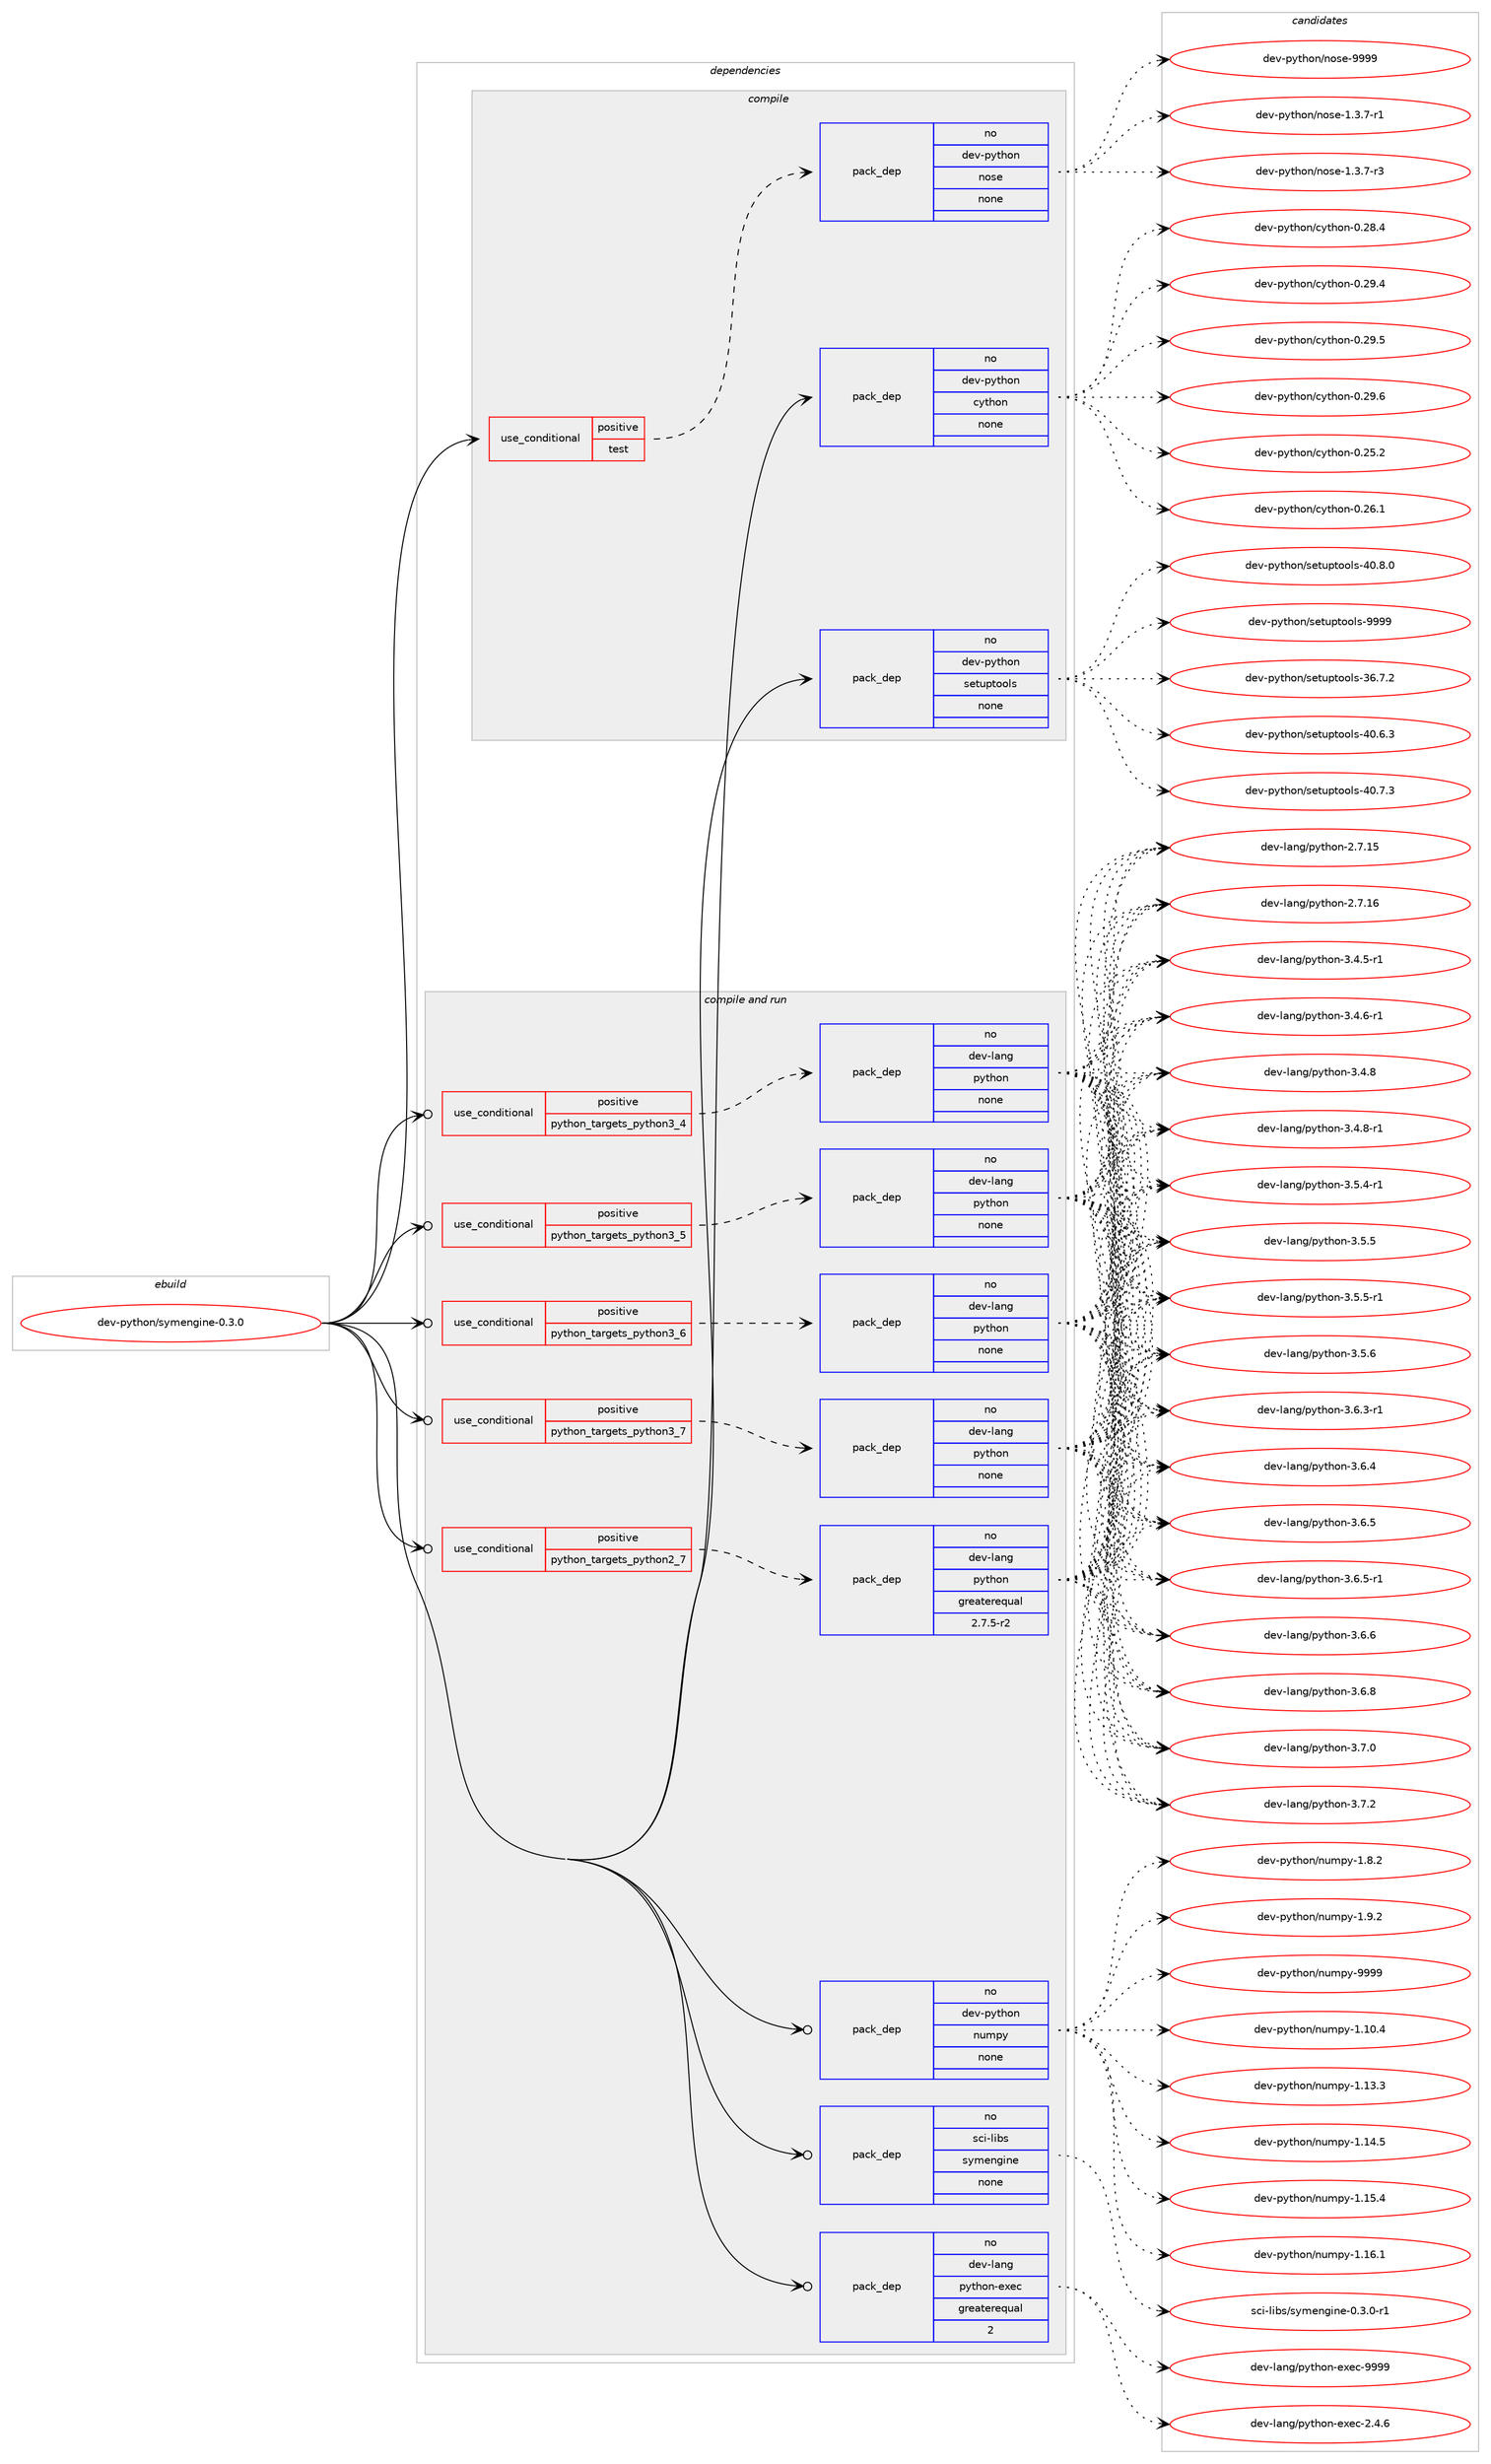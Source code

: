 digraph prolog {

# *************
# Graph options
# *************

newrank=true;
concentrate=true;
compound=true;
graph [rankdir=LR,fontname=Helvetica,fontsize=10,ranksep=1.5];#, ranksep=2.5, nodesep=0.2];
edge  [arrowhead=vee];
node  [fontname=Helvetica,fontsize=10];

# **********
# The ebuild
# **********

subgraph cluster_leftcol {
color=gray;
rank=same;
label=<<i>ebuild</i>>;
id [label="dev-python/symengine-0.3.0", color=red, width=4, href="../dev-python/symengine-0.3.0.svg"];
}

# ****************
# The dependencies
# ****************

subgraph cluster_midcol {
color=gray;
label=<<i>dependencies</i>>;
subgraph cluster_compile {
fillcolor="#eeeeee";
style=filled;
label=<<i>compile</i>>;
subgraph cond385438 {
dependency1443679 [label=<<TABLE BORDER="0" CELLBORDER="1" CELLSPACING="0" CELLPADDING="4"><TR><TD ROWSPAN="3" CELLPADDING="10">use_conditional</TD></TR><TR><TD>positive</TD></TR><TR><TD>test</TD></TR></TABLE>>, shape=none, color=red];
subgraph pack1034878 {
dependency1443680 [label=<<TABLE BORDER="0" CELLBORDER="1" CELLSPACING="0" CELLPADDING="4" WIDTH="220"><TR><TD ROWSPAN="6" CELLPADDING="30">pack_dep</TD></TR><TR><TD WIDTH="110">no</TD></TR><TR><TD>dev-python</TD></TR><TR><TD>nose</TD></TR><TR><TD>none</TD></TR><TR><TD></TD></TR></TABLE>>, shape=none, color=blue];
}
dependency1443679:e -> dependency1443680:w [weight=20,style="dashed",arrowhead="vee"];
}
id:e -> dependency1443679:w [weight=20,style="solid",arrowhead="vee"];
subgraph pack1034879 {
dependency1443681 [label=<<TABLE BORDER="0" CELLBORDER="1" CELLSPACING="0" CELLPADDING="4" WIDTH="220"><TR><TD ROWSPAN="6" CELLPADDING="30">pack_dep</TD></TR><TR><TD WIDTH="110">no</TD></TR><TR><TD>dev-python</TD></TR><TR><TD>cython</TD></TR><TR><TD>none</TD></TR><TR><TD></TD></TR></TABLE>>, shape=none, color=blue];
}
id:e -> dependency1443681:w [weight=20,style="solid",arrowhead="vee"];
subgraph pack1034880 {
dependency1443682 [label=<<TABLE BORDER="0" CELLBORDER="1" CELLSPACING="0" CELLPADDING="4" WIDTH="220"><TR><TD ROWSPAN="6" CELLPADDING="30">pack_dep</TD></TR><TR><TD WIDTH="110">no</TD></TR><TR><TD>dev-python</TD></TR><TR><TD>setuptools</TD></TR><TR><TD>none</TD></TR><TR><TD></TD></TR></TABLE>>, shape=none, color=blue];
}
id:e -> dependency1443682:w [weight=20,style="solid",arrowhead="vee"];
}
subgraph cluster_compileandrun {
fillcolor="#eeeeee";
style=filled;
label=<<i>compile and run</i>>;
subgraph cond385439 {
dependency1443683 [label=<<TABLE BORDER="0" CELLBORDER="1" CELLSPACING="0" CELLPADDING="4"><TR><TD ROWSPAN="3" CELLPADDING="10">use_conditional</TD></TR><TR><TD>positive</TD></TR><TR><TD>python_targets_python2_7</TD></TR></TABLE>>, shape=none, color=red];
subgraph pack1034881 {
dependency1443684 [label=<<TABLE BORDER="0" CELLBORDER="1" CELLSPACING="0" CELLPADDING="4" WIDTH="220"><TR><TD ROWSPAN="6" CELLPADDING="30">pack_dep</TD></TR><TR><TD WIDTH="110">no</TD></TR><TR><TD>dev-lang</TD></TR><TR><TD>python</TD></TR><TR><TD>greaterequal</TD></TR><TR><TD>2.7.5-r2</TD></TR></TABLE>>, shape=none, color=blue];
}
dependency1443683:e -> dependency1443684:w [weight=20,style="dashed",arrowhead="vee"];
}
id:e -> dependency1443683:w [weight=20,style="solid",arrowhead="odotvee"];
subgraph cond385440 {
dependency1443685 [label=<<TABLE BORDER="0" CELLBORDER="1" CELLSPACING="0" CELLPADDING="4"><TR><TD ROWSPAN="3" CELLPADDING="10">use_conditional</TD></TR><TR><TD>positive</TD></TR><TR><TD>python_targets_python3_4</TD></TR></TABLE>>, shape=none, color=red];
subgraph pack1034882 {
dependency1443686 [label=<<TABLE BORDER="0" CELLBORDER="1" CELLSPACING="0" CELLPADDING="4" WIDTH="220"><TR><TD ROWSPAN="6" CELLPADDING="30">pack_dep</TD></TR><TR><TD WIDTH="110">no</TD></TR><TR><TD>dev-lang</TD></TR><TR><TD>python</TD></TR><TR><TD>none</TD></TR><TR><TD></TD></TR></TABLE>>, shape=none, color=blue];
}
dependency1443685:e -> dependency1443686:w [weight=20,style="dashed",arrowhead="vee"];
}
id:e -> dependency1443685:w [weight=20,style="solid",arrowhead="odotvee"];
subgraph cond385441 {
dependency1443687 [label=<<TABLE BORDER="0" CELLBORDER="1" CELLSPACING="0" CELLPADDING="4"><TR><TD ROWSPAN="3" CELLPADDING="10">use_conditional</TD></TR><TR><TD>positive</TD></TR><TR><TD>python_targets_python3_5</TD></TR></TABLE>>, shape=none, color=red];
subgraph pack1034883 {
dependency1443688 [label=<<TABLE BORDER="0" CELLBORDER="1" CELLSPACING="0" CELLPADDING="4" WIDTH="220"><TR><TD ROWSPAN="6" CELLPADDING="30">pack_dep</TD></TR><TR><TD WIDTH="110">no</TD></TR><TR><TD>dev-lang</TD></TR><TR><TD>python</TD></TR><TR><TD>none</TD></TR><TR><TD></TD></TR></TABLE>>, shape=none, color=blue];
}
dependency1443687:e -> dependency1443688:w [weight=20,style="dashed",arrowhead="vee"];
}
id:e -> dependency1443687:w [weight=20,style="solid",arrowhead="odotvee"];
subgraph cond385442 {
dependency1443689 [label=<<TABLE BORDER="0" CELLBORDER="1" CELLSPACING="0" CELLPADDING="4"><TR><TD ROWSPAN="3" CELLPADDING="10">use_conditional</TD></TR><TR><TD>positive</TD></TR><TR><TD>python_targets_python3_6</TD></TR></TABLE>>, shape=none, color=red];
subgraph pack1034884 {
dependency1443690 [label=<<TABLE BORDER="0" CELLBORDER="1" CELLSPACING="0" CELLPADDING="4" WIDTH="220"><TR><TD ROWSPAN="6" CELLPADDING="30">pack_dep</TD></TR><TR><TD WIDTH="110">no</TD></TR><TR><TD>dev-lang</TD></TR><TR><TD>python</TD></TR><TR><TD>none</TD></TR><TR><TD></TD></TR></TABLE>>, shape=none, color=blue];
}
dependency1443689:e -> dependency1443690:w [weight=20,style="dashed",arrowhead="vee"];
}
id:e -> dependency1443689:w [weight=20,style="solid",arrowhead="odotvee"];
subgraph cond385443 {
dependency1443691 [label=<<TABLE BORDER="0" CELLBORDER="1" CELLSPACING="0" CELLPADDING="4"><TR><TD ROWSPAN="3" CELLPADDING="10">use_conditional</TD></TR><TR><TD>positive</TD></TR><TR><TD>python_targets_python3_7</TD></TR></TABLE>>, shape=none, color=red];
subgraph pack1034885 {
dependency1443692 [label=<<TABLE BORDER="0" CELLBORDER="1" CELLSPACING="0" CELLPADDING="4" WIDTH="220"><TR><TD ROWSPAN="6" CELLPADDING="30">pack_dep</TD></TR><TR><TD WIDTH="110">no</TD></TR><TR><TD>dev-lang</TD></TR><TR><TD>python</TD></TR><TR><TD>none</TD></TR><TR><TD></TD></TR></TABLE>>, shape=none, color=blue];
}
dependency1443691:e -> dependency1443692:w [weight=20,style="dashed",arrowhead="vee"];
}
id:e -> dependency1443691:w [weight=20,style="solid",arrowhead="odotvee"];
subgraph pack1034886 {
dependency1443693 [label=<<TABLE BORDER="0" CELLBORDER="1" CELLSPACING="0" CELLPADDING="4" WIDTH="220"><TR><TD ROWSPAN="6" CELLPADDING="30">pack_dep</TD></TR><TR><TD WIDTH="110">no</TD></TR><TR><TD>dev-lang</TD></TR><TR><TD>python-exec</TD></TR><TR><TD>greaterequal</TD></TR><TR><TD>2</TD></TR></TABLE>>, shape=none, color=blue];
}
id:e -> dependency1443693:w [weight=20,style="solid",arrowhead="odotvee"];
subgraph pack1034887 {
dependency1443694 [label=<<TABLE BORDER="0" CELLBORDER="1" CELLSPACING="0" CELLPADDING="4" WIDTH="220"><TR><TD ROWSPAN="6" CELLPADDING="30">pack_dep</TD></TR><TR><TD WIDTH="110">no</TD></TR><TR><TD>dev-python</TD></TR><TR><TD>numpy</TD></TR><TR><TD>none</TD></TR><TR><TD></TD></TR></TABLE>>, shape=none, color=blue];
}
id:e -> dependency1443694:w [weight=20,style="solid",arrowhead="odotvee"];
subgraph pack1034888 {
dependency1443695 [label=<<TABLE BORDER="0" CELLBORDER="1" CELLSPACING="0" CELLPADDING="4" WIDTH="220"><TR><TD ROWSPAN="6" CELLPADDING="30">pack_dep</TD></TR><TR><TD WIDTH="110">no</TD></TR><TR><TD>sci-libs</TD></TR><TR><TD>symengine</TD></TR><TR><TD>none</TD></TR><TR><TD></TD></TR></TABLE>>, shape=none, color=blue];
}
id:e -> dependency1443695:w [weight=20,style="solid",arrowhead="odotvee"];
}
subgraph cluster_run {
fillcolor="#eeeeee";
style=filled;
label=<<i>run</i>>;
}
}

# **************
# The candidates
# **************

subgraph cluster_choices {
rank=same;
color=gray;
label=<<i>candidates</i>>;

subgraph choice1034878 {
color=black;
nodesep=1;
choice10010111845112121116104111110471101111151014549465146554511449 [label="dev-python/nose-1.3.7-r1", color=red, width=4,href="../dev-python/nose-1.3.7-r1.svg"];
choice10010111845112121116104111110471101111151014549465146554511451 [label="dev-python/nose-1.3.7-r3", color=red, width=4,href="../dev-python/nose-1.3.7-r3.svg"];
choice10010111845112121116104111110471101111151014557575757 [label="dev-python/nose-9999", color=red, width=4,href="../dev-python/nose-9999.svg"];
dependency1443680:e -> choice10010111845112121116104111110471101111151014549465146554511449:w [style=dotted,weight="100"];
dependency1443680:e -> choice10010111845112121116104111110471101111151014549465146554511451:w [style=dotted,weight="100"];
dependency1443680:e -> choice10010111845112121116104111110471101111151014557575757:w [style=dotted,weight="100"];
}
subgraph choice1034879 {
color=black;
nodesep=1;
choice10010111845112121116104111110479912111610411111045484650534650 [label="dev-python/cython-0.25.2", color=red, width=4,href="../dev-python/cython-0.25.2.svg"];
choice10010111845112121116104111110479912111610411111045484650544649 [label="dev-python/cython-0.26.1", color=red, width=4,href="../dev-python/cython-0.26.1.svg"];
choice10010111845112121116104111110479912111610411111045484650564652 [label="dev-python/cython-0.28.4", color=red, width=4,href="../dev-python/cython-0.28.4.svg"];
choice10010111845112121116104111110479912111610411111045484650574652 [label="dev-python/cython-0.29.4", color=red, width=4,href="../dev-python/cython-0.29.4.svg"];
choice10010111845112121116104111110479912111610411111045484650574653 [label="dev-python/cython-0.29.5", color=red, width=4,href="../dev-python/cython-0.29.5.svg"];
choice10010111845112121116104111110479912111610411111045484650574654 [label="dev-python/cython-0.29.6", color=red, width=4,href="../dev-python/cython-0.29.6.svg"];
dependency1443681:e -> choice10010111845112121116104111110479912111610411111045484650534650:w [style=dotted,weight="100"];
dependency1443681:e -> choice10010111845112121116104111110479912111610411111045484650544649:w [style=dotted,weight="100"];
dependency1443681:e -> choice10010111845112121116104111110479912111610411111045484650564652:w [style=dotted,weight="100"];
dependency1443681:e -> choice10010111845112121116104111110479912111610411111045484650574652:w [style=dotted,weight="100"];
dependency1443681:e -> choice10010111845112121116104111110479912111610411111045484650574653:w [style=dotted,weight="100"];
dependency1443681:e -> choice10010111845112121116104111110479912111610411111045484650574654:w [style=dotted,weight="100"];
}
subgraph choice1034880 {
color=black;
nodesep=1;
choice100101118451121211161041111104711510111611711211611111110811545515446554650 [label="dev-python/setuptools-36.7.2", color=red, width=4,href="../dev-python/setuptools-36.7.2.svg"];
choice100101118451121211161041111104711510111611711211611111110811545524846544651 [label="dev-python/setuptools-40.6.3", color=red, width=4,href="../dev-python/setuptools-40.6.3.svg"];
choice100101118451121211161041111104711510111611711211611111110811545524846554651 [label="dev-python/setuptools-40.7.3", color=red, width=4,href="../dev-python/setuptools-40.7.3.svg"];
choice100101118451121211161041111104711510111611711211611111110811545524846564648 [label="dev-python/setuptools-40.8.0", color=red, width=4,href="../dev-python/setuptools-40.8.0.svg"];
choice10010111845112121116104111110471151011161171121161111111081154557575757 [label="dev-python/setuptools-9999", color=red, width=4,href="../dev-python/setuptools-9999.svg"];
dependency1443682:e -> choice100101118451121211161041111104711510111611711211611111110811545515446554650:w [style=dotted,weight="100"];
dependency1443682:e -> choice100101118451121211161041111104711510111611711211611111110811545524846544651:w [style=dotted,weight="100"];
dependency1443682:e -> choice100101118451121211161041111104711510111611711211611111110811545524846554651:w [style=dotted,weight="100"];
dependency1443682:e -> choice100101118451121211161041111104711510111611711211611111110811545524846564648:w [style=dotted,weight="100"];
dependency1443682:e -> choice10010111845112121116104111110471151011161171121161111111081154557575757:w [style=dotted,weight="100"];
}
subgraph choice1034881 {
color=black;
nodesep=1;
choice10010111845108971101034711212111610411111045504655464953 [label="dev-lang/python-2.7.15", color=red, width=4,href="../dev-lang/python-2.7.15.svg"];
choice10010111845108971101034711212111610411111045504655464954 [label="dev-lang/python-2.7.16", color=red, width=4,href="../dev-lang/python-2.7.16.svg"];
choice1001011184510897110103471121211161041111104551465246534511449 [label="dev-lang/python-3.4.5-r1", color=red, width=4,href="../dev-lang/python-3.4.5-r1.svg"];
choice1001011184510897110103471121211161041111104551465246544511449 [label="dev-lang/python-3.4.6-r1", color=red, width=4,href="../dev-lang/python-3.4.6-r1.svg"];
choice100101118451089711010347112121116104111110455146524656 [label="dev-lang/python-3.4.8", color=red, width=4,href="../dev-lang/python-3.4.8.svg"];
choice1001011184510897110103471121211161041111104551465246564511449 [label="dev-lang/python-3.4.8-r1", color=red, width=4,href="../dev-lang/python-3.4.8-r1.svg"];
choice1001011184510897110103471121211161041111104551465346524511449 [label="dev-lang/python-3.5.4-r1", color=red, width=4,href="../dev-lang/python-3.5.4-r1.svg"];
choice100101118451089711010347112121116104111110455146534653 [label="dev-lang/python-3.5.5", color=red, width=4,href="../dev-lang/python-3.5.5.svg"];
choice1001011184510897110103471121211161041111104551465346534511449 [label="dev-lang/python-3.5.5-r1", color=red, width=4,href="../dev-lang/python-3.5.5-r1.svg"];
choice100101118451089711010347112121116104111110455146534654 [label="dev-lang/python-3.5.6", color=red, width=4,href="../dev-lang/python-3.5.6.svg"];
choice1001011184510897110103471121211161041111104551465446514511449 [label="dev-lang/python-3.6.3-r1", color=red, width=4,href="../dev-lang/python-3.6.3-r1.svg"];
choice100101118451089711010347112121116104111110455146544652 [label="dev-lang/python-3.6.4", color=red, width=4,href="../dev-lang/python-3.6.4.svg"];
choice100101118451089711010347112121116104111110455146544653 [label="dev-lang/python-3.6.5", color=red, width=4,href="../dev-lang/python-3.6.5.svg"];
choice1001011184510897110103471121211161041111104551465446534511449 [label="dev-lang/python-3.6.5-r1", color=red, width=4,href="../dev-lang/python-3.6.5-r1.svg"];
choice100101118451089711010347112121116104111110455146544654 [label="dev-lang/python-3.6.6", color=red, width=4,href="../dev-lang/python-3.6.6.svg"];
choice100101118451089711010347112121116104111110455146544656 [label="dev-lang/python-3.6.8", color=red, width=4,href="../dev-lang/python-3.6.8.svg"];
choice100101118451089711010347112121116104111110455146554648 [label="dev-lang/python-3.7.0", color=red, width=4,href="../dev-lang/python-3.7.0.svg"];
choice100101118451089711010347112121116104111110455146554650 [label="dev-lang/python-3.7.2", color=red, width=4,href="../dev-lang/python-3.7.2.svg"];
dependency1443684:e -> choice10010111845108971101034711212111610411111045504655464953:w [style=dotted,weight="100"];
dependency1443684:e -> choice10010111845108971101034711212111610411111045504655464954:w [style=dotted,weight="100"];
dependency1443684:e -> choice1001011184510897110103471121211161041111104551465246534511449:w [style=dotted,weight="100"];
dependency1443684:e -> choice1001011184510897110103471121211161041111104551465246544511449:w [style=dotted,weight="100"];
dependency1443684:e -> choice100101118451089711010347112121116104111110455146524656:w [style=dotted,weight="100"];
dependency1443684:e -> choice1001011184510897110103471121211161041111104551465246564511449:w [style=dotted,weight="100"];
dependency1443684:e -> choice1001011184510897110103471121211161041111104551465346524511449:w [style=dotted,weight="100"];
dependency1443684:e -> choice100101118451089711010347112121116104111110455146534653:w [style=dotted,weight="100"];
dependency1443684:e -> choice1001011184510897110103471121211161041111104551465346534511449:w [style=dotted,weight="100"];
dependency1443684:e -> choice100101118451089711010347112121116104111110455146534654:w [style=dotted,weight="100"];
dependency1443684:e -> choice1001011184510897110103471121211161041111104551465446514511449:w [style=dotted,weight="100"];
dependency1443684:e -> choice100101118451089711010347112121116104111110455146544652:w [style=dotted,weight="100"];
dependency1443684:e -> choice100101118451089711010347112121116104111110455146544653:w [style=dotted,weight="100"];
dependency1443684:e -> choice1001011184510897110103471121211161041111104551465446534511449:w [style=dotted,weight="100"];
dependency1443684:e -> choice100101118451089711010347112121116104111110455146544654:w [style=dotted,weight="100"];
dependency1443684:e -> choice100101118451089711010347112121116104111110455146544656:w [style=dotted,weight="100"];
dependency1443684:e -> choice100101118451089711010347112121116104111110455146554648:w [style=dotted,weight="100"];
dependency1443684:e -> choice100101118451089711010347112121116104111110455146554650:w [style=dotted,weight="100"];
}
subgraph choice1034882 {
color=black;
nodesep=1;
choice10010111845108971101034711212111610411111045504655464953 [label="dev-lang/python-2.7.15", color=red, width=4,href="../dev-lang/python-2.7.15.svg"];
choice10010111845108971101034711212111610411111045504655464954 [label="dev-lang/python-2.7.16", color=red, width=4,href="../dev-lang/python-2.7.16.svg"];
choice1001011184510897110103471121211161041111104551465246534511449 [label="dev-lang/python-3.4.5-r1", color=red, width=4,href="../dev-lang/python-3.4.5-r1.svg"];
choice1001011184510897110103471121211161041111104551465246544511449 [label="dev-lang/python-3.4.6-r1", color=red, width=4,href="../dev-lang/python-3.4.6-r1.svg"];
choice100101118451089711010347112121116104111110455146524656 [label="dev-lang/python-3.4.8", color=red, width=4,href="../dev-lang/python-3.4.8.svg"];
choice1001011184510897110103471121211161041111104551465246564511449 [label="dev-lang/python-3.4.8-r1", color=red, width=4,href="../dev-lang/python-3.4.8-r1.svg"];
choice1001011184510897110103471121211161041111104551465346524511449 [label="dev-lang/python-3.5.4-r1", color=red, width=4,href="../dev-lang/python-3.5.4-r1.svg"];
choice100101118451089711010347112121116104111110455146534653 [label="dev-lang/python-3.5.5", color=red, width=4,href="../dev-lang/python-3.5.5.svg"];
choice1001011184510897110103471121211161041111104551465346534511449 [label="dev-lang/python-3.5.5-r1", color=red, width=4,href="../dev-lang/python-3.5.5-r1.svg"];
choice100101118451089711010347112121116104111110455146534654 [label="dev-lang/python-3.5.6", color=red, width=4,href="../dev-lang/python-3.5.6.svg"];
choice1001011184510897110103471121211161041111104551465446514511449 [label="dev-lang/python-3.6.3-r1", color=red, width=4,href="../dev-lang/python-3.6.3-r1.svg"];
choice100101118451089711010347112121116104111110455146544652 [label="dev-lang/python-3.6.4", color=red, width=4,href="../dev-lang/python-3.6.4.svg"];
choice100101118451089711010347112121116104111110455146544653 [label="dev-lang/python-3.6.5", color=red, width=4,href="../dev-lang/python-3.6.5.svg"];
choice1001011184510897110103471121211161041111104551465446534511449 [label="dev-lang/python-3.6.5-r1", color=red, width=4,href="../dev-lang/python-3.6.5-r1.svg"];
choice100101118451089711010347112121116104111110455146544654 [label="dev-lang/python-3.6.6", color=red, width=4,href="../dev-lang/python-3.6.6.svg"];
choice100101118451089711010347112121116104111110455146544656 [label="dev-lang/python-3.6.8", color=red, width=4,href="../dev-lang/python-3.6.8.svg"];
choice100101118451089711010347112121116104111110455146554648 [label="dev-lang/python-3.7.0", color=red, width=4,href="../dev-lang/python-3.7.0.svg"];
choice100101118451089711010347112121116104111110455146554650 [label="dev-lang/python-3.7.2", color=red, width=4,href="../dev-lang/python-3.7.2.svg"];
dependency1443686:e -> choice10010111845108971101034711212111610411111045504655464953:w [style=dotted,weight="100"];
dependency1443686:e -> choice10010111845108971101034711212111610411111045504655464954:w [style=dotted,weight="100"];
dependency1443686:e -> choice1001011184510897110103471121211161041111104551465246534511449:w [style=dotted,weight="100"];
dependency1443686:e -> choice1001011184510897110103471121211161041111104551465246544511449:w [style=dotted,weight="100"];
dependency1443686:e -> choice100101118451089711010347112121116104111110455146524656:w [style=dotted,weight="100"];
dependency1443686:e -> choice1001011184510897110103471121211161041111104551465246564511449:w [style=dotted,weight="100"];
dependency1443686:e -> choice1001011184510897110103471121211161041111104551465346524511449:w [style=dotted,weight="100"];
dependency1443686:e -> choice100101118451089711010347112121116104111110455146534653:w [style=dotted,weight="100"];
dependency1443686:e -> choice1001011184510897110103471121211161041111104551465346534511449:w [style=dotted,weight="100"];
dependency1443686:e -> choice100101118451089711010347112121116104111110455146534654:w [style=dotted,weight="100"];
dependency1443686:e -> choice1001011184510897110103471121211161041111104551465446514511449:w [style=dotted,weight="100"];
dependency1443686:e -> choice100101118451089711010347112121116104111110455146544652:w [style=dotted,weight="100"];
dependency1443686:e -> choice100101118451089711010347112121116104111110455146544653:w [style=dotted,weight="100"];
dependency1443686:e -> choice1001011184510897110103471121211161041111104551465446534511449:w [style=dotted,weight="100"];
dependency1443686:e -> choice100101118451089711010347112121116104111110455146544654:w [style=dotted,weight="100"];
dependency1443686:e -> choice100101118451089711010347112121116104111110455146544656:w [style=dotted,weight="100"];
dependency1443686:e -> choice100101118451089711010347112121116104111110455146554648:w [style=dotted,weight="100"];
dependency1443686:e -> choice100101118451089711010347112121116104111110455146554650:w [style=dotted,weight="100"];
}
subgraph choice1034883 {
color=black;
nodesep=1;
choice10010111845108971101034711212111610411111045504655464953 [label="dev-lang/python-2.7.15", color=red, width=4,href="../dev-lang/python-2.7.15.svg"];
choice10010111845108971101034711212111610411111045504655464954 [label="dev-lang/python-2.7.16", color=red, width=4,href="../dev-lang/python-2.7.16.svg"];
choice1001011184510897110103471121211161041111104551465246534511449 [label="dev-lang/python-3.4.5-r1", color=red, width=4,href="../dev-lang/python-3.4.5-r1.svg"];
choice1001011184510897110103471121211161041111104551465246544511449 [label="dev-lang/python-3.4.6-r1", color=red, width=4,href="../dev-lang/python-3.4.6-r1.svg"];
choice100101118451089711010347112121116104111110455146524656 [label="dev-lang/python-3.4.8", color=red, width=4,href="../dev-lang/python-3.4.8.svg"];
choice1001011184510897110103471121211161041111104551465246564511449 [label="dev-lang/python-3.4.8-r1", color=red, width=4,href="../dev-lang/python-3.4.8-r1.svg"];
choice1001011184510897110103471121211161041111104551465346524511449 [label="dev-lang/python-3.5.4-r1", color=red, width=4,href="../dev-lang/python-3.5.4-r1.svg"];
choice100101118451089711010347112121116104111110455146534653 [label="dev-lang/python-3.5.5", color=red, width=4,href="../dev-lang/python-3.5.5.svg"];
choice1001011184510897110103471121211161041111104551465346534511449 [label="dev-lang/python-3.5.5-r1", color=red, width=4,href="../dev-lang/python-3.5.5-r1.svg"];
choice100101118451089711010347112121116104111110455146534654 [label="dev-lang/python-3.5.6", color=red, width=4,href="../dev-lang/python-3.5.6.svg"];
choice1001011184510897110103471121211161041111104551465446514511449 [label="dev-lang/python-3.6.3-r1", color=red, width=4,href="../dev-lang/python-3.6.3-r1.svg"];
choice100101118451089711010347112121116104111110455146544652 [label="dev-lang/python-3.6.4", color=red, width=4,href="../dev-lang/python-3.6.4.svg"];
choice100101118451089711010347112121116104111110455146544653 [label="dev-lang/python-3.6.5", color=red, width=4,href="../dev-lang/python-3.6.5.svg"];
choice1001011184510897110103471121211161041111104551465446534511449 [label="dev-lang/python-3.6.5-r1", color=red, width=4,href="../dev-lang/python-3.6.5-r1.svg"];
choice100101118451089711010347112121116104111110455146544654 [label="dev-lang/python-3.6.6", color=red, width=4,href="../dev-lang/python-3.6.6.svg"];
choice100101118451089711010347112121116104111110455146544656 [label="dev-lang/python-3.6.8", color=red, width=4,href="../dev-lang/python-3.6.8.svg"];
choice100101118451089711010347112121116104111110455146554648 [label="dev-lang/python-3.7.0", color=red, width=4,href="../dev-lang/python-3.7.0.svg"];
choice100101118451089711010347112121116104111110455146554650 [label="dev-lang/python-3.7.2", color=red, width=4,href="../dev-lang/python-3.7.2.svg"];
dependency1443688:e -> choice10010111845108971101034711212111610411111045504655464953:w [style=dotted,weight="100"];
dependency1443688:e -> choice10010111845108971101034711212111610411111045504655464954:w [style=dotted,weight="100"];
dependency1443688:e -> choice1001011184510897110103471121211161041111104551465246534511449:w [style=dotted,weight="100"];
dependency1443688:e -> choice1001011184510897110103471121211161041111104551465246544511449:w [style=dotted,weight="100"];
dependency1443688:e -> choice100101118451089711010347112121116104111110455146524656:w [style=dotted,weight="100"];
dependency1443688:e -> choice1001011184510897110103471121211161041111104551465246564511449:w [style=dotted,weight="100"];
dependency1443688:e -> choice1001011184510897110103471121211161041111104551465346524511449:w [style=dotted,weight="100"];
dependency1443688:e -> choice100101118451089711010347112121116104111110455146534653:w [style=dotted,weight="100"];
dependency1443688:e -> choice1001011184510897110103471121211161041111104551465346534511449:w [style=dotted,weight="100"];
dependency1443688:e -> choice100101118451089711010347112121116104111110455146534654:w [style=dotted,weight="100"];
dependency1443688:e -> choice1001011184510897110103471121211161041111104551465446514511449:w [style=dotted,weight="100"];
dependency1443688:e -> choice100101118451089711010347112121116104111110455146544652:w [style=dotted,weight="100"];
dependency1443688:e -> choice100101118451089711010347112121116104111110455146544653:w [style=dotted,weight="100"];
dependency1443688:e -> choice1001011184510897110103471121211161041111104551465446534511449:w [style=dotted,weight="100"];
dependency1443688:e -> choice100101118451089711010347112121116104111110455146544654:w [style=dotted,weight="100"];
dependency1443688:e -> choice100101118451089711010347112121116104111110455146544656:w [style=dotted,weight="100"];
dependency1443688:e -> choice100101118451089711010347112121116104111110455146554648:w [style=dotted,weight="100"];
dependency1443688:e -> choice100101118451089711010347112121116104111110455146554650:w [style=dotted,weight="100"];
}
subgraph choice1034884 {
color=black;
nodesep=1;
choice10010111845108971101034711212111610411111045504655464953 [label="dev-lang/python-2.7.15", color=red, width=4,href="../dev-lang/python-2.7.15.svg"];
choice10010111845108971101034711212111610411111045504655464954 [label="dev-lang/python-2.7.16", color=red, width=4,href="../dev-lang/python-2.7.16.svg"];
choice1001011184510897110103471121211161041111104551465246534511449 [label="dev-lang/python-3.4.5-r1", color=red, width=4,href="../dev-lang/python-3.4.5-r1.svg"];
choice1001011184510897110103471121211161041111104551465246544511449 [label="dev-lang/python-3.4.6-r1", color=red, width=4,href="../dev-lang/python-3.4.6-r1.svg"];
choice100101118451089711010347112121116104111110455146524656 [label="dev-lang/python-3.4.8", color=red, width=4,href="../dev-lang/python-3.4.8.svg"];
choice1001011184510897110103471121211161041111104551465246564511449 [label="dev-lang/python-3.4.8-r1", color=red, width=4,href="../dev-lang/python-3.4.8-r1.svg"];
choice1001011184510897110103471121211161041111104551465346524511449 [label="dev-lang/python-3.5.4-r1", color=red, width=4,href="../dev-lang/python-3.5.4-r1.svg"];
choice100101118451089711010347112121116104111110455146534653 [label="dev-lang/python-3.5.5", color=red, width=4,href="../dev-lang/python-3.5.5.svg"];
choice1001011184510897110103471121211161041111104551465346534511449 [label="dev-lang/python-3.5.5-r1", color=red, width=4,href="../dev-lang/python-3.5.5-r1.svg"];
choice100101118451089711010347112121116104111110455146534654 [label="dev-lang/python-3.5.6", color=red, width=4,href="../dev-lang/python-3.5.6.svg"];
choice1001011184510897110103471121211161041111104551465446514511449 [label="dev-lang/python-3.6.3-r1", color=red, width=4,href="../dev-lang/python-3.6.3-r1.svg"];
choice100101118451089711010347112121116104111110455146544652 [label="dev-lang/python-3.6.4", color=red, width=4,href="../dev-lang/python-3.6.4.svg"];
choice100101118451089711010347112121116104111110455146544653 [label="dev-lang/python-3.6.5", color=red, width=4,href="../dev-lang/python-3.6.5.svg"];
choice1001011184510897110103471121211161041111104551465446534511449 [label="dev-lang/python-3.6.5-r1", color=red, width=4,href="../dev-lang/python-3.6.5-r1.svg"];
choice100101118451089711010347112121116104111110455146544654 [label="dev-lang/python-3.6.6", color=red, width=4,href="../dev-lang/python-3.6.6.svg"];
choice100101118451089711010347112121116104111110455146544656 [label="dev-lang/python-3.6.8", color=red, width=4,href="../dev-lang/python-3.6.8.svg"];
choice100101118451089711010347112121116104111110455146554648 [label="dev-lang/python-3.7.0", color=red, width=4,href="../dev-lang/python-3.7.0.svg"];
choice100101118451089711010347112121116104111110455146554650 [label="dev-lang/python-3.7.2", color=red, width=4,href="../dev-lang/python-3.7.2.svg"];
dependency1443690:e -> choice10010111845108971101034711212111610411111045504655464953:w [style=dotted,weight="100"];
dependency1443690:e -> choice10010111845108971101034711212111610411111045504655464954:w [style=dotted,weight="100"];
dependency1443690:e -> choice1001011184510897110103471121211161041111104551465246534511449:w [style=dotted,weight="100"];
dependency1443690:e -> choice1001011184510897110103471121211161041111104551465246544511449:w [style=dotted,weight="100"];
dependency1443690:e -> choice100101118451089711010347112121116104111110455146524656:w [style=dotted,weight="100"];
dependency1443690:e -> choice1001011184510897110103471121211161041111104551465246564511449:w [style=dotted,weight="100"];
dependency1443690:e -> choice1001011184510897110103471121211161041111104551465346524511449:w [style=dotted,weight="100"];
dependency1443690:e -> choice100101118451089711010347112121116104111110455146534653:w [style=dotted,weight="100"];
dependency1443690:e -> choice1001011184510897110103471121211161041111104551465346534511449:w [style=dotted,weight="100"];
dependency1443690:e -> choice100101118451089711010347112121116104111110455146534654:w [style=dotted,weight="100"];
dependency1443690:e -> choice1001011184510897110103471121211161041111104551465446514511449:w [style=dotted,weight="100"];
dependency1443690:e -> choice100101118451089711010347112121116104111110455146544652:w [style=dotted,weight="100"];
dependency1443690:e -> choice100101118451089711010347112121116104111110455146544653:w [style=dotted,weight="100"];
dependency1443690:e -> choice1001011184510897110103471121211161041111104551465446534511449:w [style=dotted,weight="100"];
dependency1443690:e -> choice100101118451089711010347112121116104111110455146544654:w [style=dotted,weight="100"];
dependency1443690:e -> choice100101118451089711010347112121116104111110455146544656:w [style=dotted,weight="100"];
dependency1443690:e -> choice100101118451089711010347112121116104111110455146554648:w [style=dotted,weight="100"];
dependency1443690:e -> choice100101118451089711010347112121116104111110455146554650:w [style=dotted,weight="100"];
}
subgraph choice1034885 {
color=black;
nodesep=1;
choice10010111845108971101034711212111610411111045504655464953 [label="dev-lang/python-2.7.15", color=red, width=4,href="../dev-lang/python-2.7.15.svg"];
choice10010111845108971101034711212111610411111045504655464954 [label="dev-lang/python-2.7.16", color=red, width=4,href="../dev-lang/python-2.7.16.svg"];
choice1001011184510897110103471121211161041111104551465246534511449 [label="dev-lang/python-3.4.5-r1", color=red, width=4,href="../dev-lang/python-3.4.5-r1.svg"];
choice1001011184510897110103471121211161041111104551465246544511449 [label="dev-lang/python-3.4.6-r1", color=red, width=4,href="../dev-lang/python-3.4.6-r1.svg"];
choice100101118451089711010347112121116104111110455146524656 [label="dev-lang/python-3.4.8", color=red, width=4,href="../dev-lang/python-3.4.8.svg"];
choice1001011184510897110103471121211161041111104551465246564511449 [label="dev-lang/python-3.4.8-r1", color=red, width=4,href="../dev-lang/python-3.4.8-r1.svg"];
choice1001011184510897110103471121211161041111104551465346524511449 [label="dev-lang/python-3.5.4-r1", color=red, width=4,href="../dev-lang/python-3.5.4-r1.svg"];
choice100101118451089711010347112121116104111110455146534653 [label="dev-lang/python-3.5.5", color=red, width=4,href="../dev-lang/python-3.5.5.svg"];
choice1001011184510897110103471121211161041111104551465346534511449 [label="dev-lang/python-3.5.5-r1", color=red, width=4,href="../dev-lang/python-3.5.5-r1.svg"];
choice100101118451089711010347112121116104111110455146534654 [label="dev-lang/python-3.5.6", color=red, width=4,href="../dev-lang/python-3.5.6.svg"];
choice1001011184510897110103471121211161041111104551465446514511449 [label="dev-lang/python-3.6.3-r1", color=red, width=4,href="../dev-lang/python-3.6.3-r1.svg"];
choice100101118451089711010347112121116104111110455146544652 [label="dev-lang/python-3.6.4", color=red, width=4,href="../dev-lang/python-3.6.4.svg"];
choice100101118451089711010347112121116104111110455146544653 [label="dev-lang/python-3.6.5", color=red, width=4,href="../dev-lang/python-3.6.5.svg"];
choice1001011184510897110103471121211161041111104551465446534511449 [label="dev-lang/python-3.6.5-r1", color=red, width=4,href="../dev-lang/python-3.6.5-r1.svg"];
choice100101118451089711010347112121116104111110455146544654 [label="dev-lang/python-3.6.6", color=red, width=4,href="../dev-lang/python-3.6.6.svg"];
choice100101118451089711010347112121116104111110455146544656 [label="dev-lang/python-3.6.8", color=red, width=4,href="../dev-lang/python-3.6.8.svg"];
choice100101118451089711010347112121116104111110455146554648 [label="dev-lang/python-3.7.0", color=red, width=4,href="../dev-lang/python-3.7.0.svg"];
choice100101118451089711010347112121116104111110455146554650 [label="dev-lang/python-3.7.2", color=red, width=4,href="../dev-lang/python-3.7.2.svg"];
dependency1443692:e -> choice10010111845108971101034711212111610411111045504655464953:w [style=dotted,weight="100"];
dependency1443692:e -> choice10010111845108971101034711212111610411111045504655464954:w [style=dotted,weight="100"];
dependency1443692:e -> choice1001011184510897110103471121211161041111104551465246534511449:w [style=dotted,weight="100"];
dependency1443692:e -> choice1001011184510897110103471121211161041111104551465246544511449:w [style=dotted,weight="100"];
dependency1443692:e -> choice100101118451089711010347112121116104111110455146524656:w [style=dotted,weight="100"];
dependency1443692:e -> choice1001011184510897110103471121211161041111104551465246564511449:w [style=dotted,weight="100"];
dependency1443692:e -> choice1001011184510897110103471121211161041111104551465346524511449:w [style=dotted,weight="100"];
dependency1443692:e -> choice100101118451089711010347112121116104111110455146534653:w [style=dotted,weight="100"];
dependency1443692:e -> choice1001011184510897110103471121211161041111104551465346534511449:w [style=dotted,weight="100"];
dependency1443692:e -> choice100101118451089711010347112121116104111110455146534654:w [style=dotted,weight="100"];
dependency1443692:e -> choice1001011184510897110103471121211161041111104551465446514511449:w [style=dotted,weight="100"];
dependency1443692:e -> choice100101118451089711010347112121116104111110455146544652:w [style=dotted,weight="100"];
dependency1443692:e -> choice100101118451089711010347112121116104111110455146544653:w [style=dotted,weight="100"];
dependency1443692:e -> choice1001011184510897110103471121211161041111104551465446534511449:w [style=dotted,weight="100"];
dependency1443692:e -> choice100101118451089711010347112121116104111110455146544654:w [style=dotted,weight="100"];
dependency1443692:e -> choice100101118451089711010347112121116104111110455146544656:w [style=dotted,weight="100"];
dependency1443692:e -> choice100101118451089711010347112121116104111110455146554648:w [style=dotted,weight="100"];
dependency1443692:e -> choice100101118451089711010347112121116104111110455146554650:w [style=dotted,weight="100"];
}
subgraph choice1034886 {
color=black;
nodesep=1;
choice1001011184510897110103471121211161041111104510112010199455046524654 [label="dev-lang/python-exec-2.4.6", color=red, width=4,href="../dev-lang/python-exec-2.4.6.svg"];
choice10010111845108971101034711212111610411111045101120101994557575757 [label="dev-lang/python-exec-9999", color=red, width=4,href="../dev-lang/python-exec-9999.svg"];
dependency1443693:e -> choice1001011184510897110103471121211161041111104510112010199455046524654:w [style=dotted,weight="100"];
dependency1443693:e -> choice10010111845108971101034711212111610411111045101120101994557575757:w [style=dotted,weight="100"];
}
subgraph choice1034887 {
color=black;
nodesep=1;
choice100101118451121211161041111104711011710911212145494649484652 [label="dev-python/numpy-1.10.4", color=red, width=4,href="../dev-python/numpy-1.10.4.svg"];
choice100101118451121211161041111104711011710911212145494649514651 [label="dev-python/numpy-1.13.3", color=red, width=4,href="../dev-python/numpy-1.13.3.svg"];
choice100101118451121211161041111104711011710911212145494649524653 [label="dev-python/numpy-1.14.5", color=red, width=4,href="../dev-python/numpy-1.14.5.svg"];
choice100101118451121211161041111104711011710911212145494649534652 [label="dev-python/numpy-1.15.4", color=red, width=4,href="../dev-python/numpy-1.15.4.svg"];
choice100101118451121211161041111104711011710911212145494649544649 [label="dev-python/numpy-1.16.1", color=red, width=4,href="../dev-python/numpy-1.16.1.svg"];
choice1001011184511212111610411111047110117109112121454946564650 [label="dev-python/numpy-1.8.2", color=red, width=4,href="../dev-python/numpy-1.8.2.svg"];
choice1001011184511212111610411111047110117109112121454946574650 [label="dev-python/numpy-1.9.2", color=red, width=4,href="../dev-python/numpy-1.9.2.svg"];
choice10010111845112121116104111110471101171091121214557575757 [label="dev-python/numpy-9999", color=red, width=4,href="../dev-python/numpy-9999.svg"];
dependency1443694:e -> choice100101118451121211161041111104711011710911212145494649484652:w [style=dotted,weight="100"];
dependency1443694:e -> choice100101118451121211161041111104711011710911212145494649514651:w [style=dotted,weight="100"];
dependency1443694:e -> choice100101118451121211161041111104711011710911212145494649524653:w [style=dotted,weight="100"];
dependency1443694:e -> choice100101118451121211161041111104711011710911212145494649534652:w [style=dotted,weight="100"];
dependency1443694:e -> choice100101118451121211161041111104711011710911212145494649544649:w [style=dotted,weight="100"];
dependency1443694:e -> choice1001011184511212111610411111047110117109112121454946564650:w [style=dotted,weight="100"];
dependency1443694:e -> choice1001011184511212111610411111047110117109112121454946574650:w [style=dotted,weight="100"];
dependency1443694:e -> choice10010111845112121116104111110471101171091121214557575757:w [style=dotted,weight="100"];
}
subgraph choice1034888 {
color=black;
nodesep=1;
choice115991054510810598115471151211091011101031051101014548465146484511449 [label="sci-libs/symengine-0.3.0-r1", color=red, width=4,href="../sci-libs/symengine-0.3.0-r1.svg"];
dependency1443695:e -> choice115991054510810598115471151211091011101031051101014548465146484511449:w [style=dotted,weight="100"];
}
}

}
